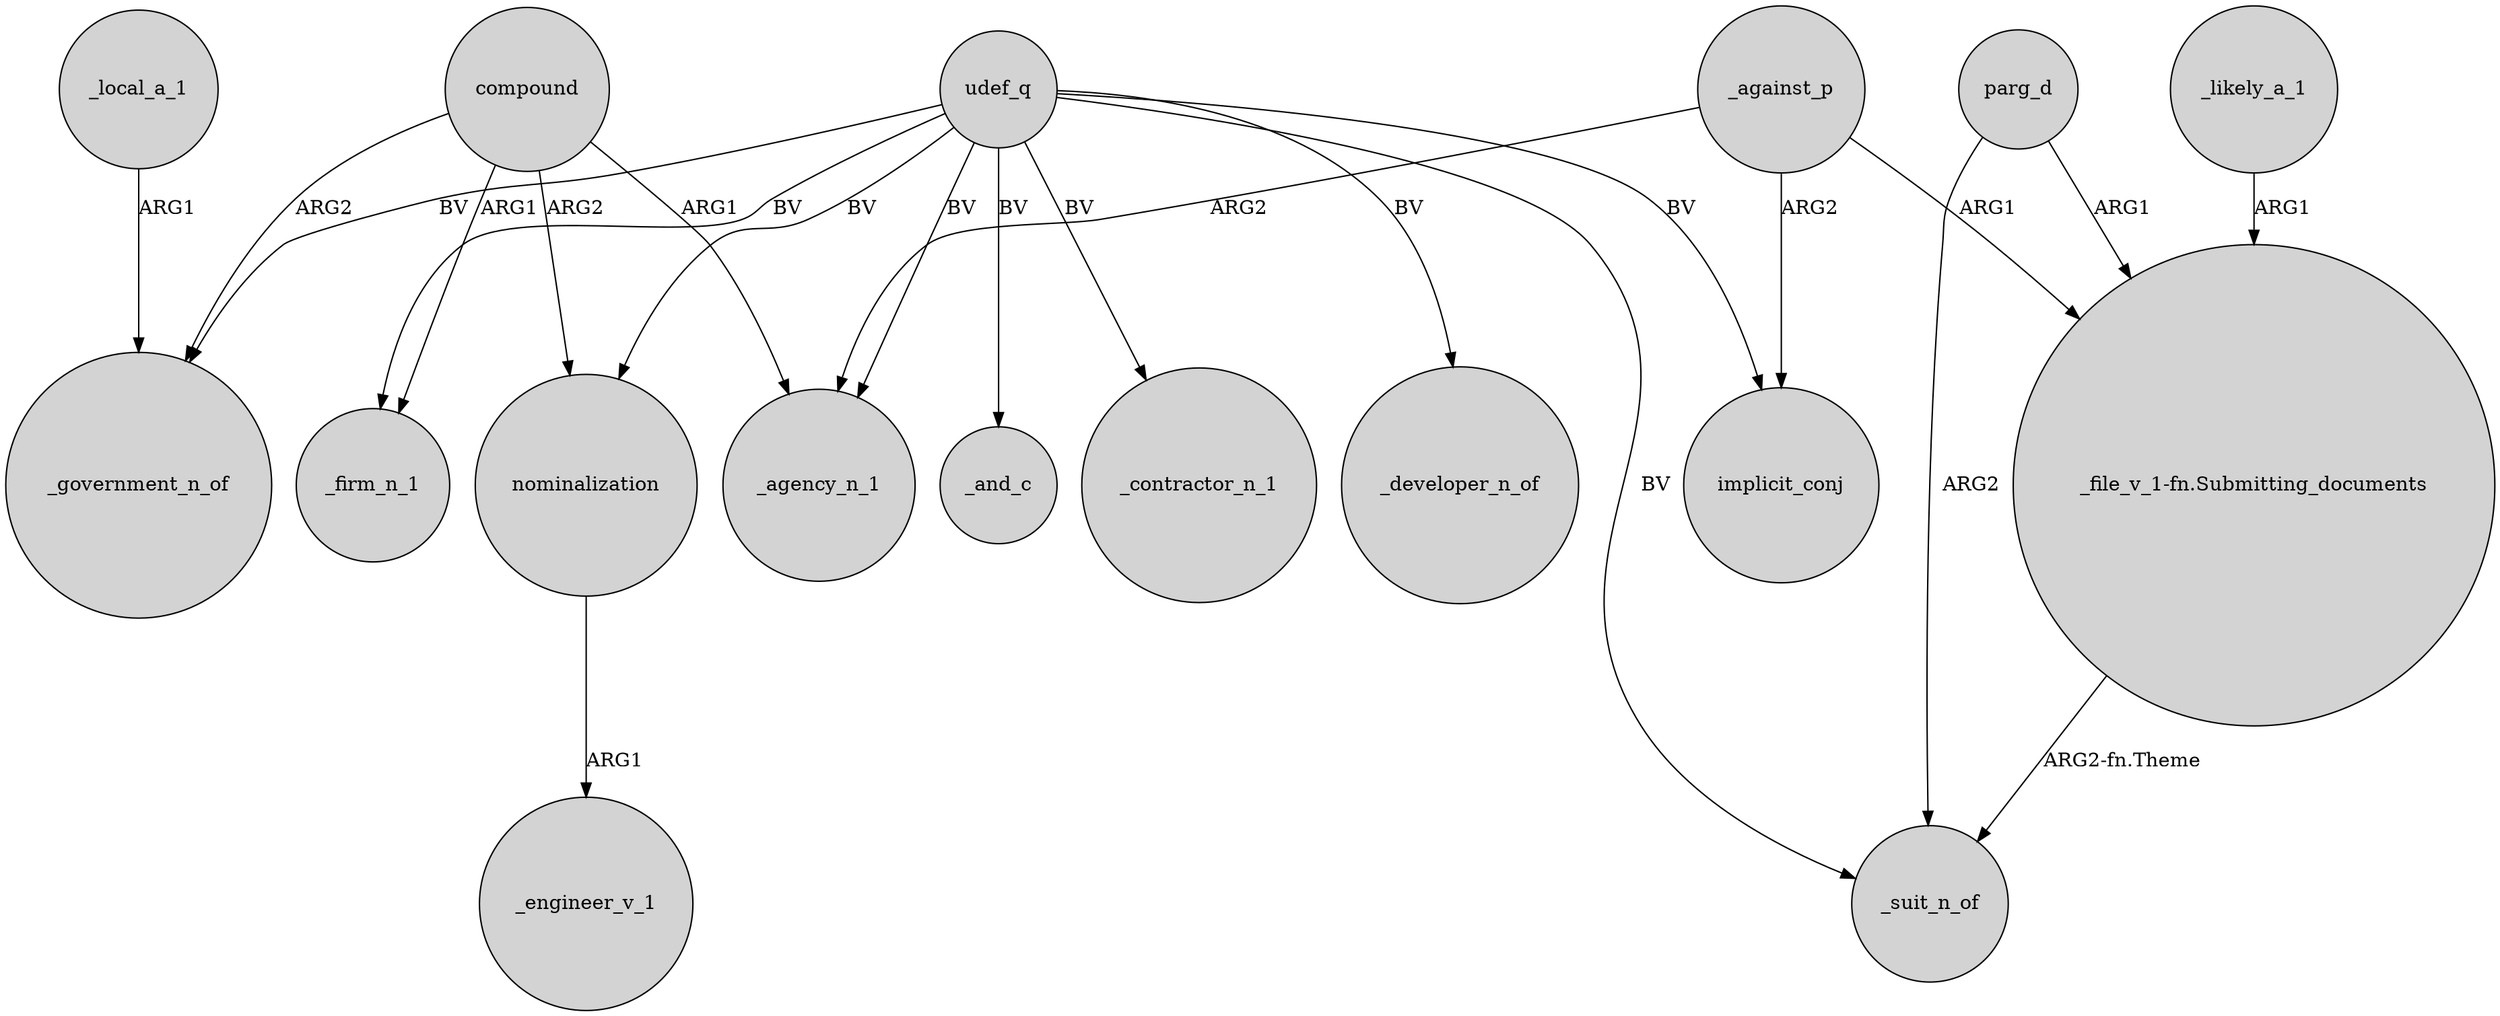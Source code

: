 digraph {
	node [shape=circle style=filled]
	_against_p -> implicit_conj [label=ARG2]
	_against_p -> "_file_v_1-fn.Submitting_documents" [label=ARG1]
	nominalization -> _engineer_v_1 [label=ARG1]
	compound -> _agency_n_1 [label=ARG1]
	compound -> _government_n_of [label=ARG2]
	udef_q -> _government_n_of [label=BV]
	udef_q -> _suit_n_of [label=BV]
	udef_q -> _firm_n_1 [label=BV]
	parg_d -> "_file_v_1-fn.Submitting_documents" [label=ARG1]
	compound -> nominalization [label=ARG2]
	"_file_v_1-fn.Submitting_documents" -> _suit_n_of [label="ARG2-fn.Theme"]
	udef_q -> implicit_conj [label=BV]
	udef_q -> _contractor_n_1 [label=BV]
	_local_a_1 -> _government_n_of [label=ARG1]
	parg_d -> _suit_n_of [label=ARG2]
	udef_q -> _developer_n_of [label=BV]
	compound -> _firm_n_1 [label=ARG1]
	udef_q -> nominalization [label=BV]
	udef_q -> _agency_n_1 [label=BV]
	_likely_a_1 -> "_file_v_1-fn.Submitting_documents" [label=ARG1]
	_against_p -> _agency_n_1 [label=ARG2]
	udef_q -> _and_c [label=BV]
}
